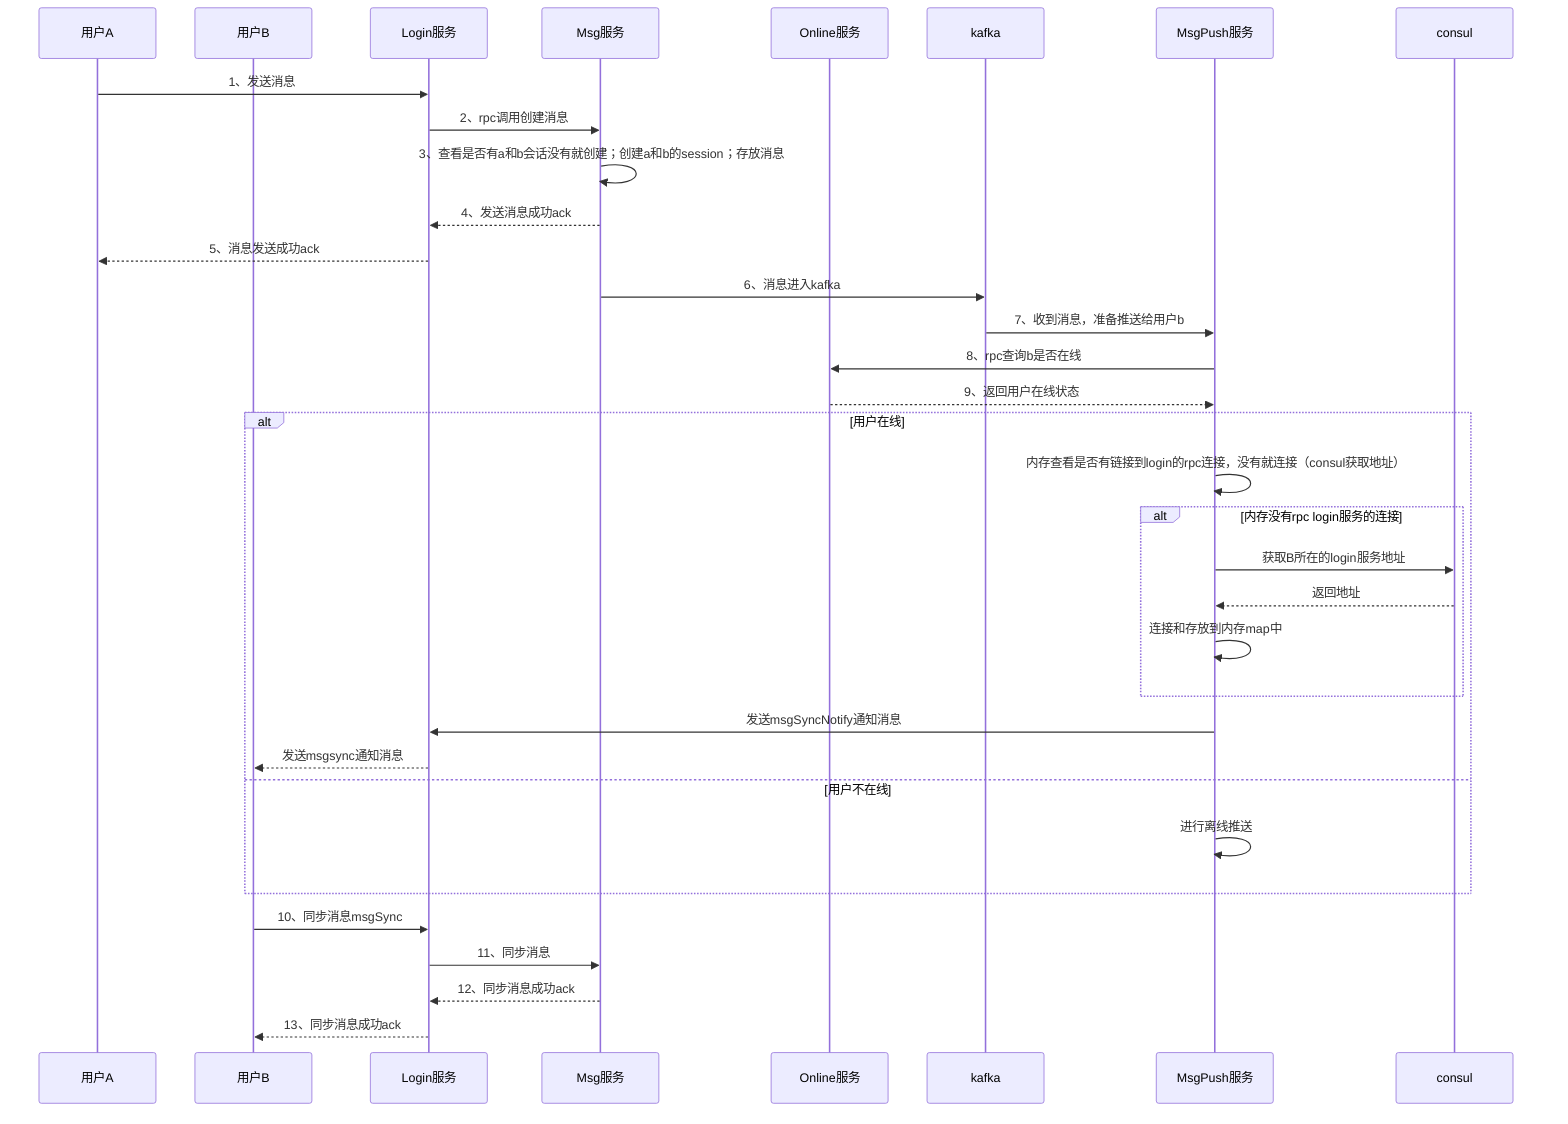 sequenceDiagram
    participant A as 用户A
    participant B as 用户B
    participant ServerLogin as Login服务
    participant ServerMsg as Msg服务
    participant ServerOnline as Online服务
    participant kafka
    participant ServerMsgPush as MsgPush服务
    participant consul

    A->>ServerLogin: 1、发送消息
    ServerLogin->>ServerMsg: 2、rpc调用创建消息
    ServerMsg->>ServerMsg: 3、查看是否有a和b会话没有就创建；创建a和b的session；存放消息
    ServerMsg-->>ServerLogin: 4、发送消息成功ack
    ServerLogin-->>A: 5、消息发送成功ack
    ServerMsg->>kafka: 6、消息进入kafka
    kafka->>ServerMsgPush: 7、收到消息，准备推送给用户b
    ServerMsgPush->>ServerOnline: 8、rpc查询b是否在线
    ServerOnline-->>ServerMsgPush: 9、返回用户在线状态
    alt 用户在线
        ServerMsgPush->>ServerMsgPush: 内存查看是否有链接到login的rpc连接，没有就连接（consul获取地址）
        alt 内存没有rpc login服务的连接
            ServerMsgPush->>consul: 获取B所在的login服务地址
            consul-->>ServerMsgPush: 返回地址
            ServerMsgPush->>ServerMsgPush: 连接和存放到内存map中
        end
        ServerMsgPush->>ServerLogin: 发送msgSyncNotify通知消息
        ServerLogin-->>B: 发送msgsync通知消息
    else 用户不在线
        ServerMsgPush->>ServerMsgPush: 进行离线推送
    end
    B->>ServerLogin: 10、同步消息msgSync
    ServerLogin->>ServerMsg: 11、同步消息
    ServerMsg-->>ServerLogin: 12、同步消息成功ack
    ServerLogin-->>B: 13、同步消息成功ack
